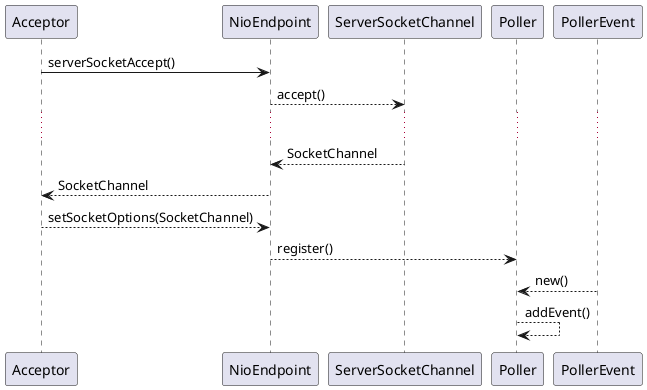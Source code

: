 @startuml
Acceptor -> NioEndpoint: serverSocketAccept()
NioEndpoint --> ServerSocketChannel: accept()
... 
ServerSocketChannel --> NioEndpoint: SocketChannel
NioEndpoint --> Acceptor: SocketChannel
Acceptor --> NioEndpoint: setSocketOptions(SocketChannel)
NioEndpoint --> Poller:register()
PollerEvent --> Poller: new()
Poller --> Poller: addEvent()

@enduml